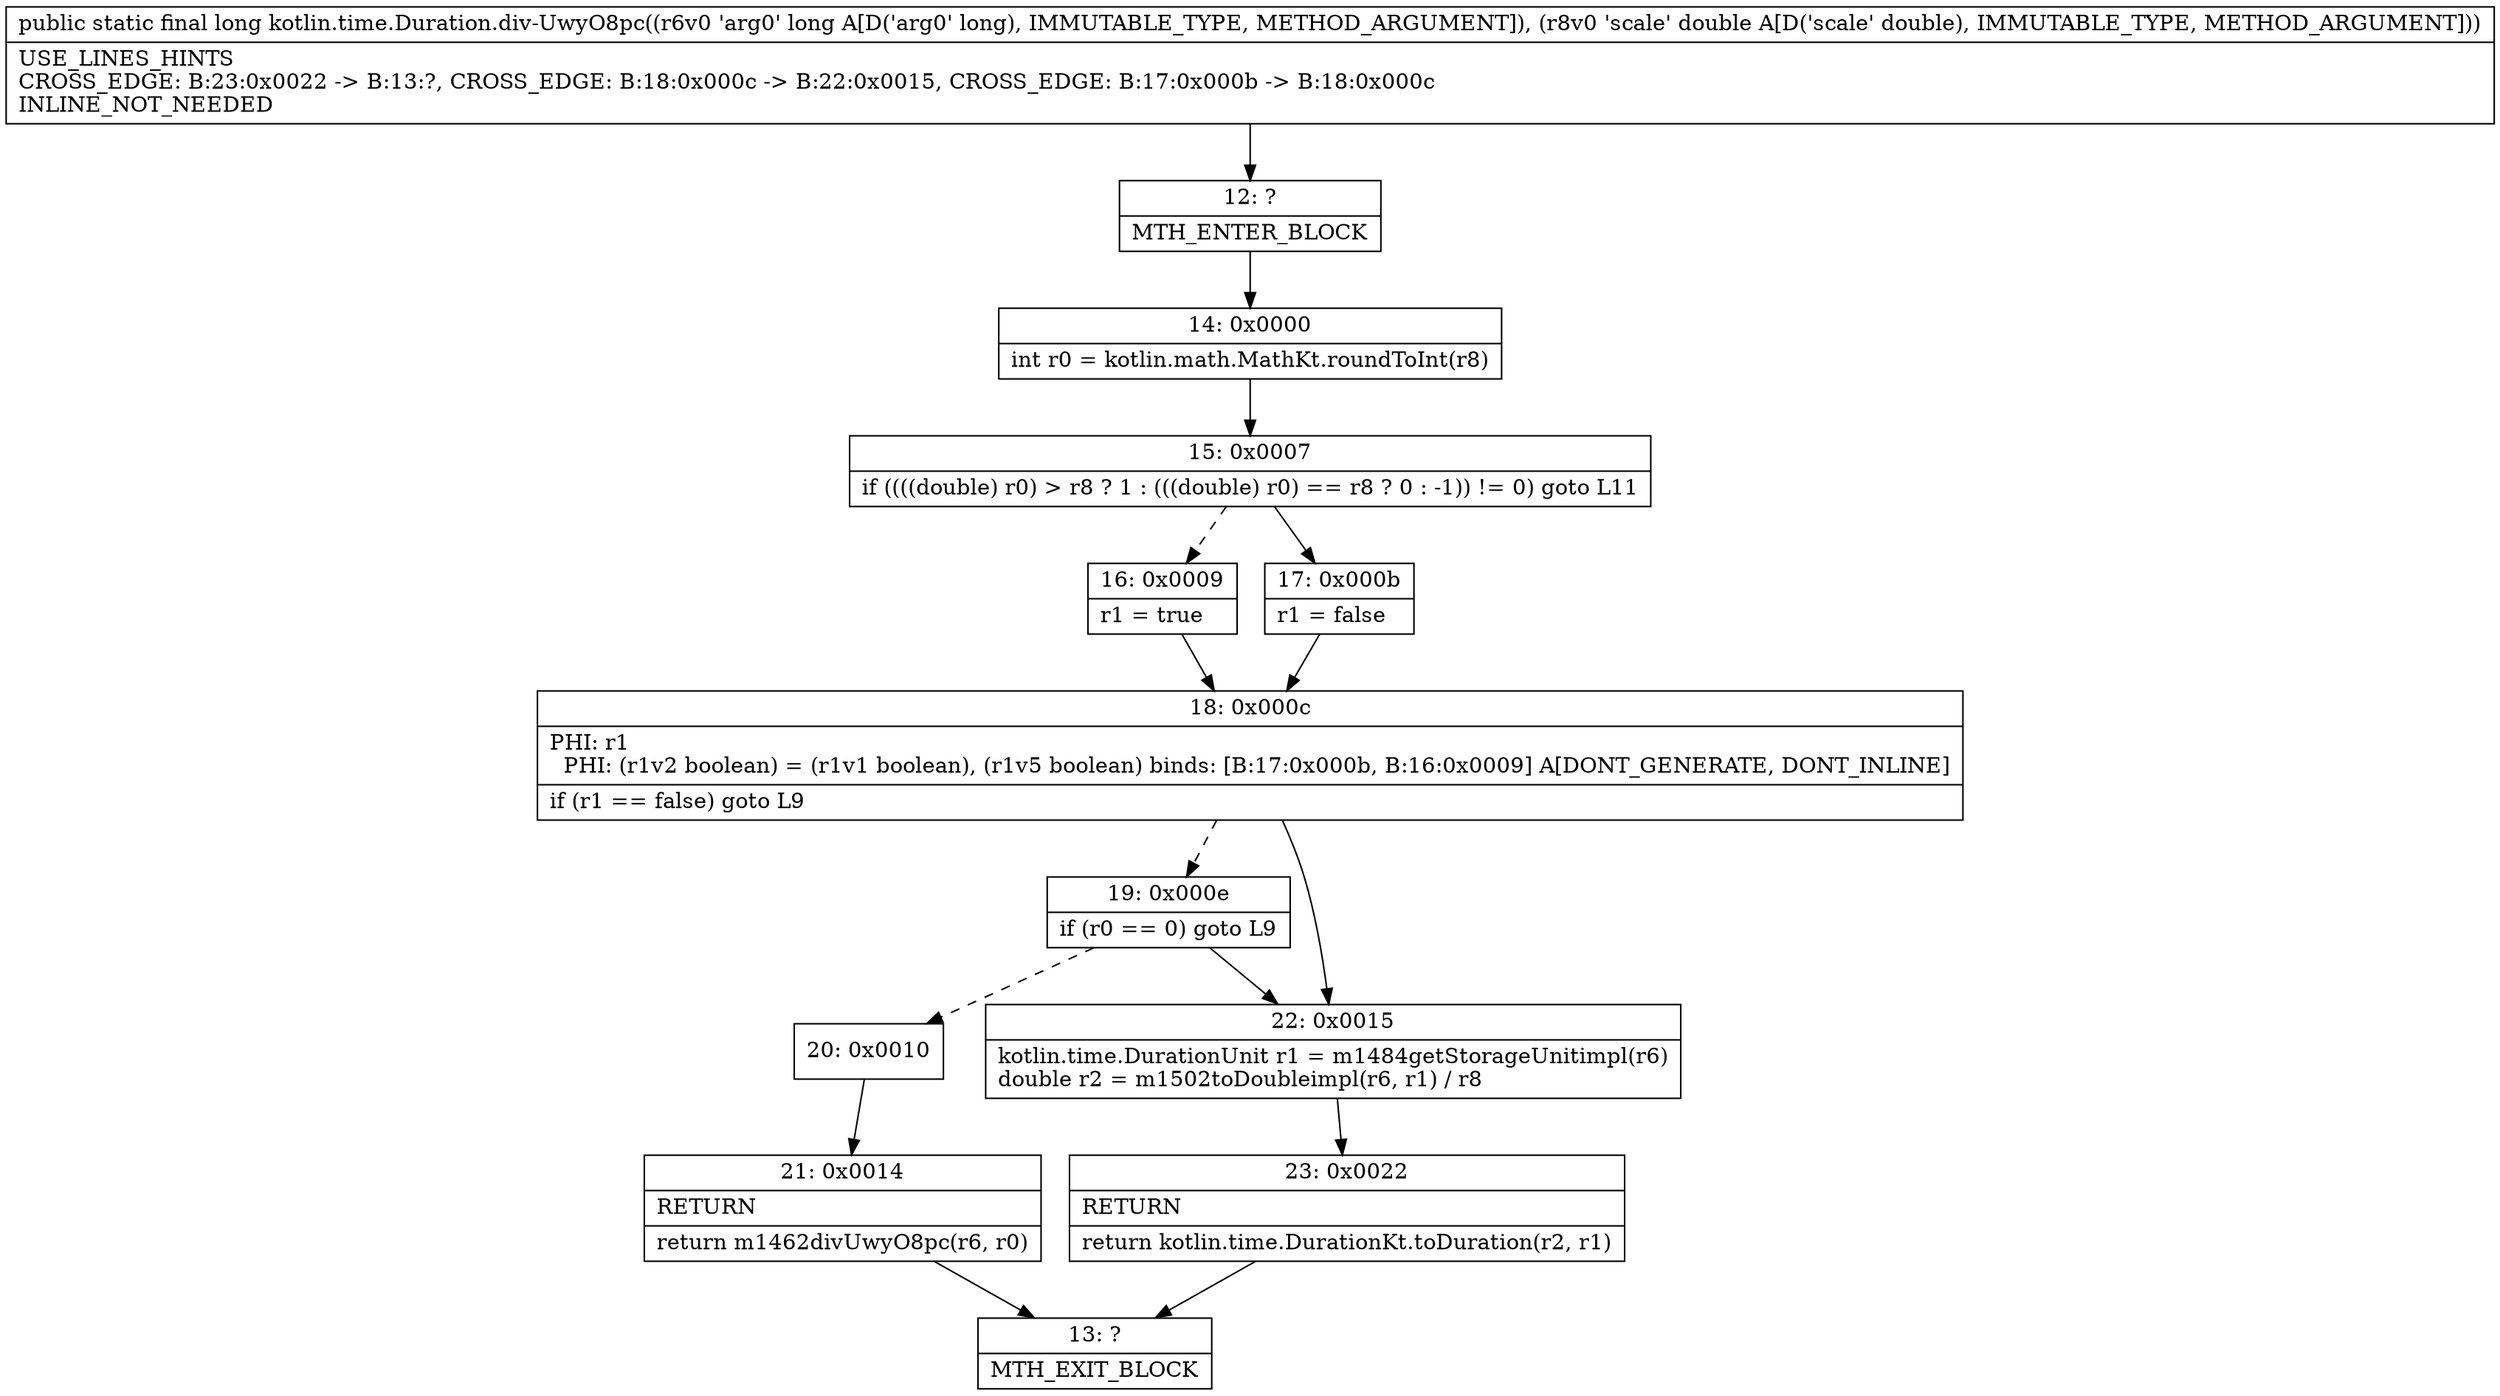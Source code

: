 digraph "CFG forkotlin.time.Duration.div\-UwyO8pc(JD)J" {
Node_12 [shape=record,label="{12\:\ ?|MTH_ENTER_BLOCK\l}"];
Node_14 [shape=record,label="{14\:\ 0x0000|int r0 = kotlin.math.MathKt.roundToInt(r8)\l}"];
Node_15 [shape=record,label="{15\:\ 0x0007|if ((((double) r0) \> r8 ? 1 : (((double) r0) == r8 ? 0 : \-1)) != 0) goto L11\l}"];
Node_16 [shape=record,label="{16\:\ 0x0009|r1 = true\l}"];
Node_18 [shape=record,label="{18\:\ 0x000c|PHI: r1 \l  PHI: (r1v2 boolean) = (r1v1 boolean), (r1v5 boolean) binds: [B:17:0x000b, B:16:0x0009] A[DONT_GENERATE, DONT_INLINE]\l|if (r1 == false) goto L9\l}"];
Node_19 [shape=record,label="{19\:\ 0x000e|if (r0 == 0) goto L9\l}"];
Node_20 [shape=record,label="{20\:\ 0x0010}"];
Node_21 [shape=record,label="{21\:\ 0x0014|RETURN\l|return m1462divUwyO8pc(r6, r0)\l}"];
Node_13 [shape=record,label="{13\:\ ?|MTH_EXIT_BLOCK\l}"];
Node_22 [shape=record,label="{22\:\ 0x0015|kotlin.time.DurationUnit r1 = m1484getStorageUnitimpl(r6)\ldouble r2 = m1502toDoubleimpl(r6, r1) \/ r8\l}"];
Node_23 [shape=record,label="{23\:\ 0x0022|RETURN\l|return kotlin.time.DurationKt.toDuration(r2, r1)\l}"];
Node_17 [shape=record,label="{17\:\ 0x000b|r1 = false\l}"];
MethodNode[shape=record,label="{public static final long kotlin.time.Duration.div\-UwyO8pc((r6v0 'arg0' long A[D('arg0' long), IMMUTABLE_TYPE, METHOD_ARGUMENT]), (r8v0 'scale' double A[D('scale' double), IMMUTABLE_TYPE, METHOD_ARGUMENT]))  | USE_LINES_HINTS\lCROSS_EDGE: B:23:0x0022 \-\> B:13:?, CROSS_EDGE: B:18:0x000c \-\> B:22:0x0015, CROSS_EDGE: B:17:0x000b \-\> B:18:0x000c\lINLINE_NOT_NEEDED\l}"];
MethodNode -> Node_12;Node_12 -> Node_14;
Node_14 -> Node_15;
Node_15 -> Node_16[style=dashed];
Node_15 -> Node_17;
Node_16 -> Node_18;
Node_18 -> Node_19[style=dashed];
Node_18 -> Node_22;
Node_19 -> Node_20[style=dashed];
Node_19 -> Node_22;
Node_20 -> Node_21;
Node_21 -> Node_13;
Node_22 -> Node_23;
Node_23 -> Node_13;
Node_17 -> Node_18;
}

